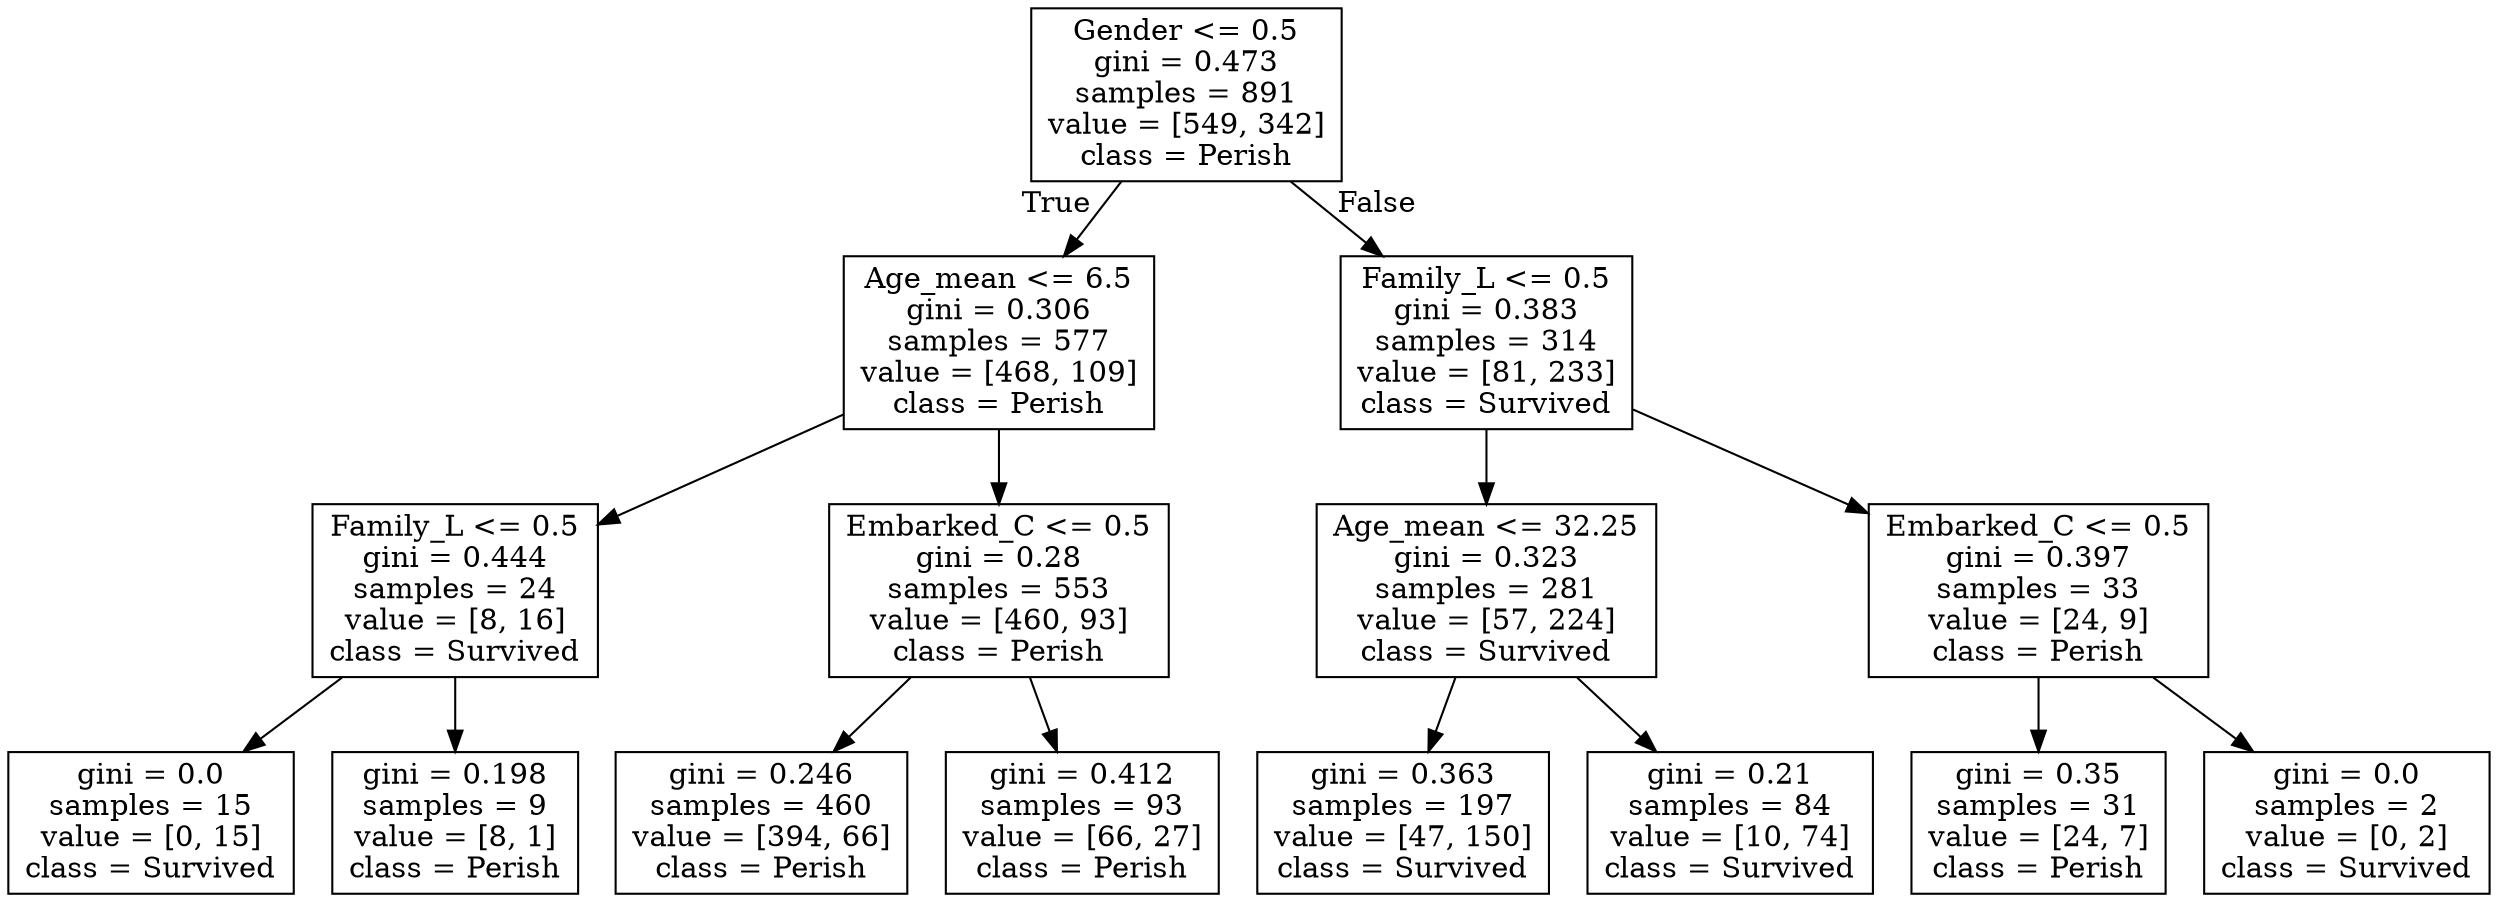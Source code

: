digraph Tree {
node [shape=box] ;
0 [label="Gender <= 0.5\ngini = 0.473\nsamples = 891\nvalue = [549, 342]\nclass = Perish"] ;
1 [label="Age_mean <= 6.5\ngini = 0.306\nsamples = 577\nvalue = [468, 109]\nclass = Perish"] ;
0 -> 1 [labeldistance=2.5, labelangle=45, headlabel="True"] ;
2 [label="Family_L <= 0.5\ngini = 0.444\nsamples = 24\nvalue = [8, 16]\nclass = Survived"] ;
1 -> 2 ;
3 [label="gini = 0.0\nsamples = 15\nvalue = [0, 15]\nclass = Survived"] ;
2 -> 3 ;
4 [label="gini = 0.198\nsamples = 9\nvalue = [8, 1]\nclass = Perish"] ;
2 -> 4 ;
5 [label="Embarked_C <= 0.5\ngini = 0.28\nsamples = 553\nvalue = [460, 93]\nclass = Perish"] ;
1 -> 5 ;
6 [label="gini = 0.246\nsamples = 460\nvalue = [394, 66]\nclass = Perish"] ;
5 -> 6 ;
7 [label="gini = 0.412\nsamples = 93\nvalue = [66, 27]\nclass = Perish"] ;
5 -> 7 ;
8 [label="Family_L <= 0.5\ngini = 0.383\nsamples = 314\nvalue = [81, 233]\nclass = Survived"] ;
0 -> 8 [labeldistance=2.5, labelangle=-45, headlabel="False"] ;
9 [label="Age_mean <= 32.25\ngini = 0.323\nsamples = 281\nvalue = [57, 224]\nclass = Survived"] ;
8 -> 9 ;
10 [label="gini = 0.363\nsamples = 197\nvalue = [47, 150]\nclass = Survived"] ;
9 -> 10 ;
11 [label="gini = 0.21\nsamples = 84\nvalue = [10, 74]\nclass = Survived"] ;
9 -> 11 ;
12 [label="Embarked_C <= 0.5\ngini = 0.397\nsamples = 33\nvalue = [24, 9]\nclass = Perish"] ;
8 -> 12 ;
13 [label="gini = 0.35\nsamples = 31\nvalue = [24, 7]\nclass = Perish"] ;
12 -> 13 ;
14 [label="gini = 0.0\nsamples = 2\nvalue = [0, 2]\nclass = Survived"] ;
12 -> 14 ;
}
